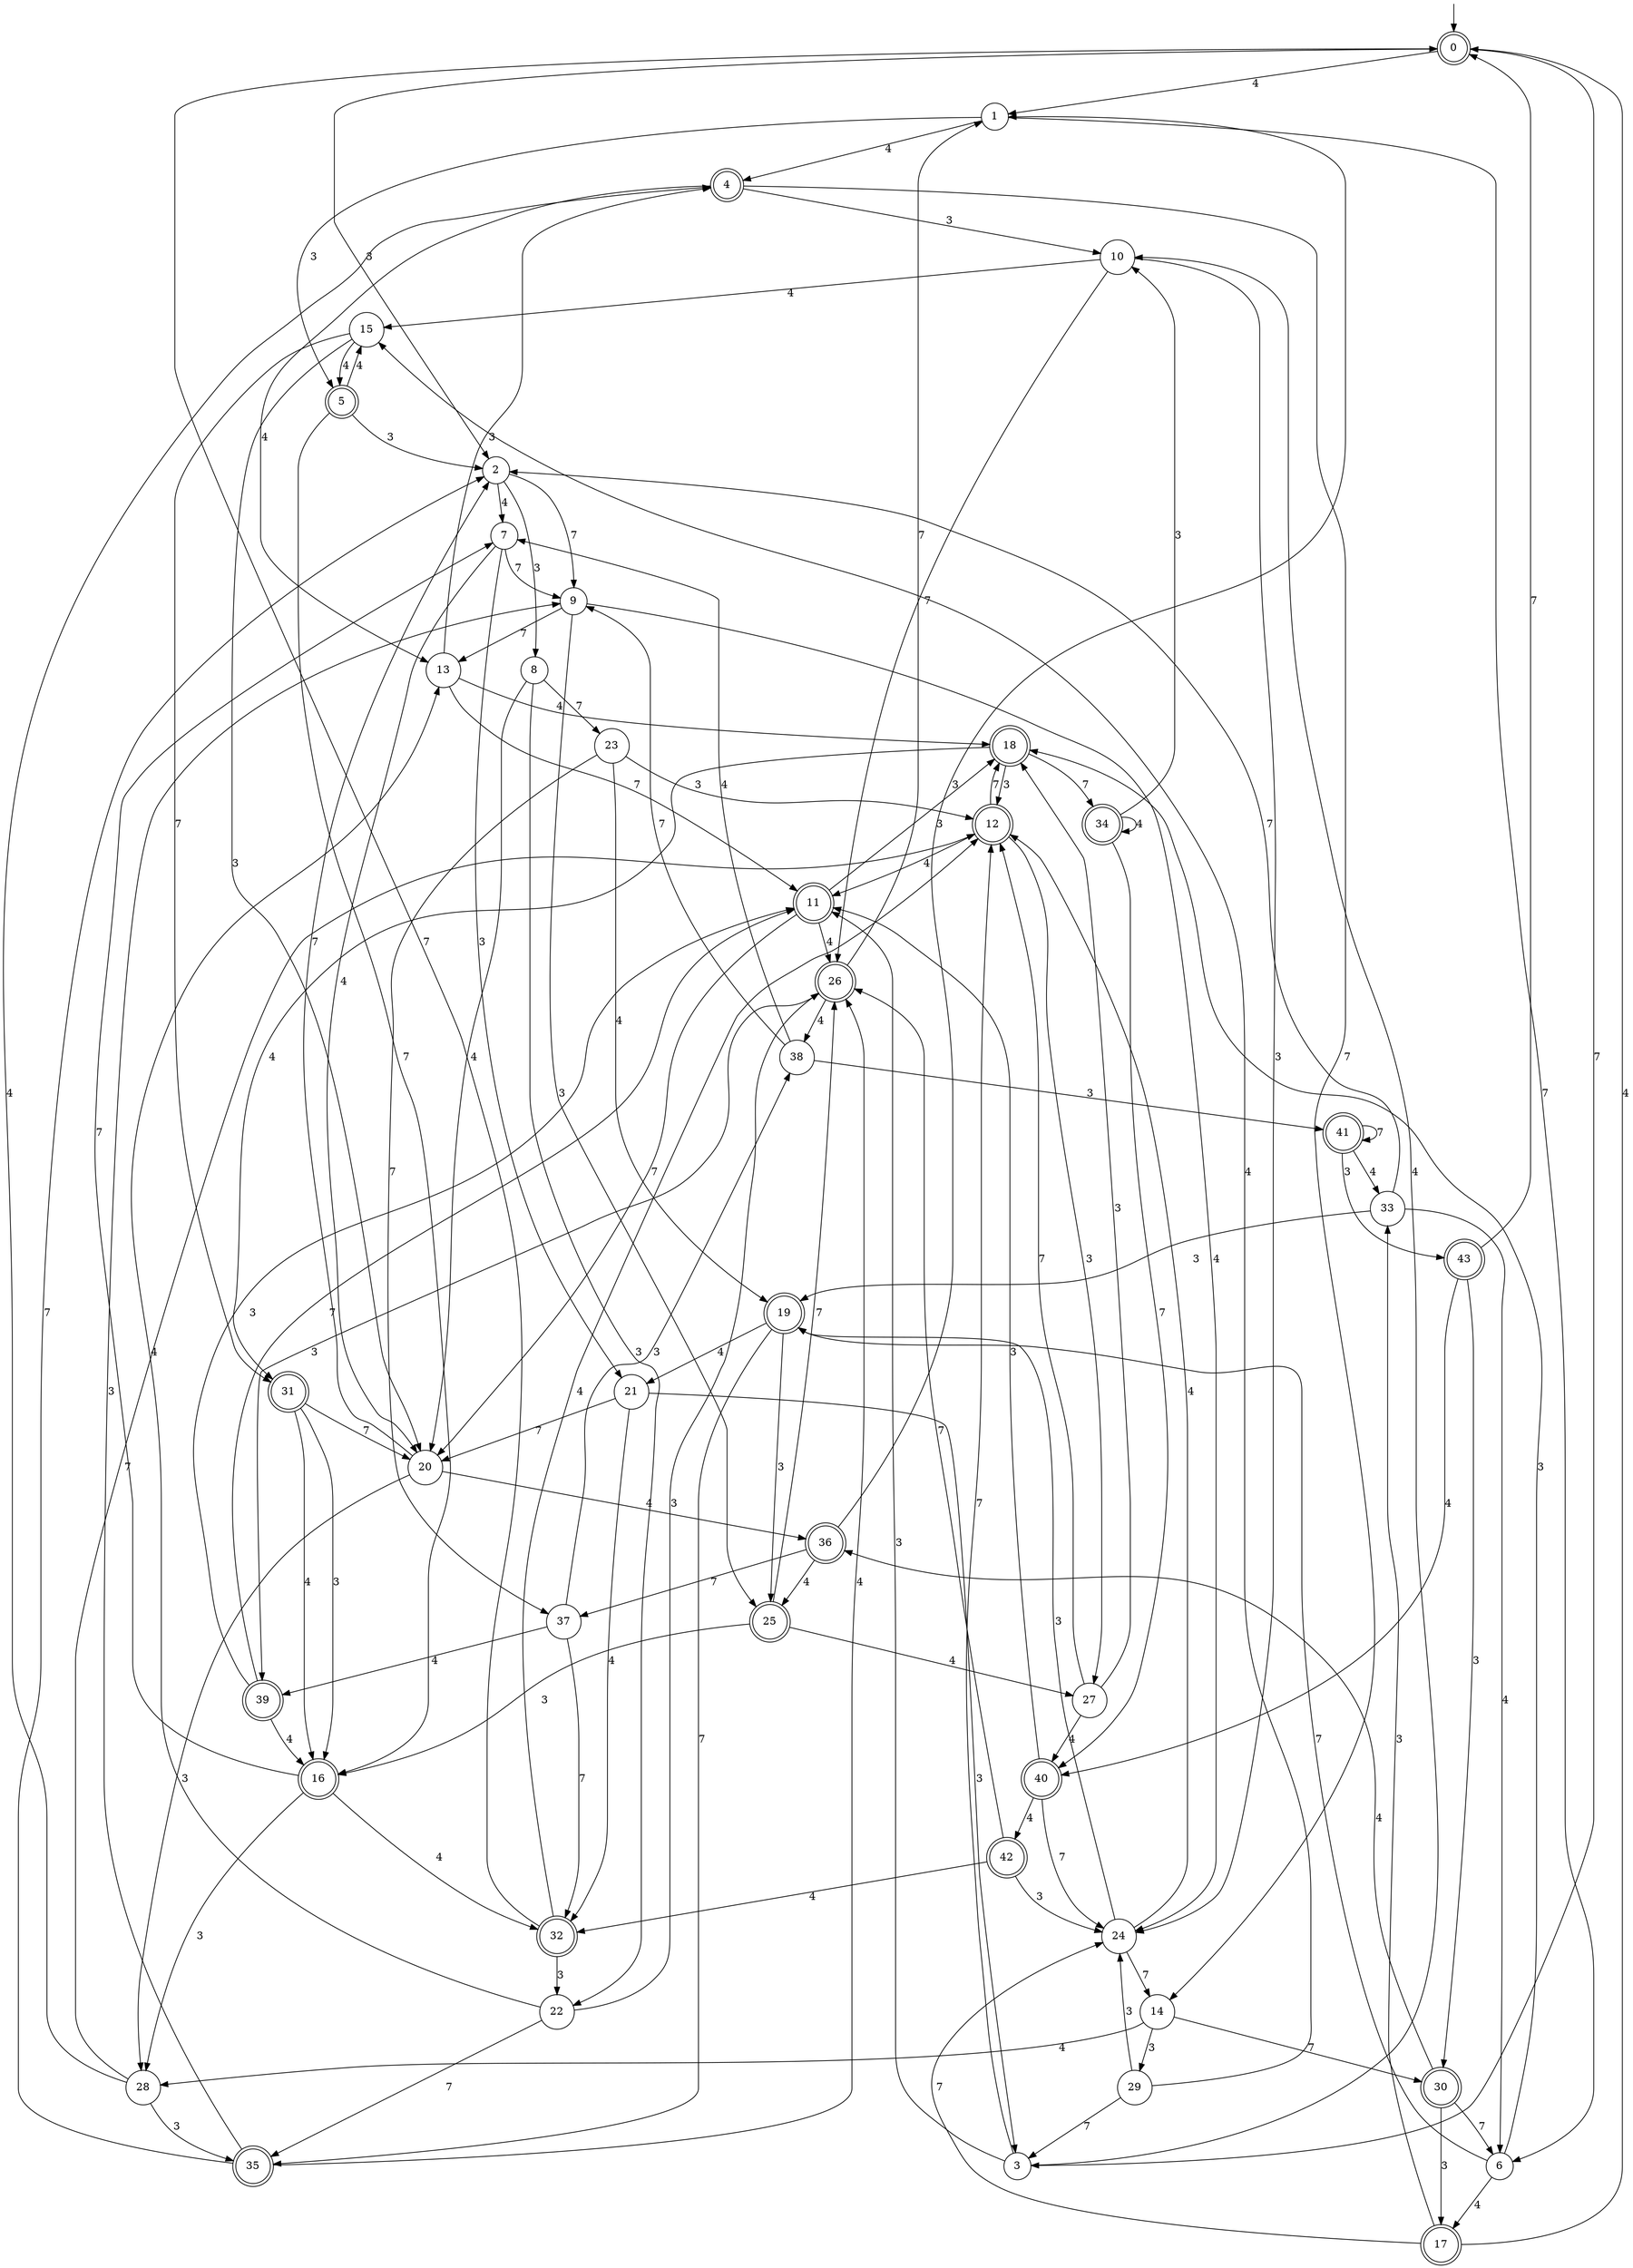 digraph g {

	s0 [shape="doublecircle" label="0"];
	s1 [shape="circle" label="1"];
	s2 [shape="circle" label="2"];
	s3 [shape="circle" label="3"];
	s4 [shape="doublecircle" label="4"];
	s5 [shape="doublecircle" label="5"];
	s6 [shape="circle" label="6"];
	s7 [shape="circle" label="7"];
	s8 [shape="circle" label="8"];
	s9 [shape="circle" label="9"];
	s10 [shape="circle" label="10"];
	s11 [shape="doublecircle" label="11"];
	s12 [shape="doublecircle" label="12"];
	s13 [shape="circle" label="13"];
	s14 [shape="circle" label="14"];
	s15 [shape="circle" label="15"];
	s16 [shape="doublecircle" label="16"];
	s17 [shape="doublecircle" label="17"];
	s18 [shape="doublecircle" label="18"];
	s19 [shape="doublecircle" label="19"];
	s20 [shape="circle" label="20"];
	s21 [shape="circle" label="21"];
	s22 [shape="circle" label="22"];
	s23 [shape="circle" label="23"];
	s24 [shape="circle" label="24"];
	s25 [shape="doublecircle" label="25"];
	s26 [shape="doublecircle" label="26"];
	s27 [shape="circle" label="27"];
	s28 [shape="circle" label="28"];
	s29 [shape="circle" label="29"];
	s30 [shape="doublecircle" label="30"];
	s31 [shape="doublecircle" label="31"];
	s32 [shape="doublecircle" label="32"];
	s33 [shape="circle" label="33"];
	s34 [shape="doublecircle" label="34"];
	s35 [shape="doublecircle" label="35"];
	s36 [shape="doublecircle" label="36"];
	s37 [shape="circle" label="37"];
	s38 [shape="circle" label="38"];
	s39 [shape="doublecircle" label="39"];
	s40 [shape="doublecircle" label="40"];
	s41 [shape="doublecircle" label="41"];
	s42 [shape="doublecircle" label="42"];
	s43 [shape="doublecircle" label="43"];
	s0 -> s1 [label="4"];
	s0 -> s2 [label="3"];
	s0 -> s3 [label="7"];
	s1 -> s4 [label="4"];
	s1 -> s5 [label="3"];
	s1 -> s6 [label="7"];
	s2 -> s7 [label="4"];
	s2 -> s8 [label="3"];
	s2 -> s9 [label="7"];
	s3 -> s10 [label="4"];
	s3 -> s11 [label="3"];
	s3 -> s12 [label="7"];
	s4 -> s13 [label="4"];
	s4 -> s10 [label="3"];
	s4 -> s14 [label="7"];
	s5 -> s15 [label="4"];
	s5 -> s2 [label="3"];
	s5 -> s16 [label="7"];
	s6 -> s17 [label="4"];
	s6 -> s18 [label="3"];
	s6 -> s19 [label="7"];
	s7 -> s20 [label="4"];
	s7 -> s21 [label="3"];
	s7 -> s9 [label="7"];
	s8 -> s20 [label="4"];
	s8 -> s22 [label="3"];
	s8 -> s23 [label="7"];
	s9 -> s24 [label="4"];
	s9 -> s25 [label="3"];
	s9 -> s13 [label="7"];
	s10 -> s15 [label="4"];
	s10 -> s24 [label="3"];
	s10 -> s26 [label="7"];
	s11 -> s26 [label="4"];
	s11 -> s18 [label="3"];
	s11 -> s20 [label="7"];
	s12 -> s11 [label="4"];
	s12 -> s27 [label="3"];
	s12 -> s18 [label="7"];
	s13 -> s18 [label="4"];
	s13 -> s4 [label="3"];
	s13 -> s11 [label="7"];
	s14 -> s28 [label="4"];
	s14 -> s29 [label="3"];
	s14 -> s30 [label="7"];
	s15 -> s5 [label="4"];
	s15 -> s20 [label="3"];
	s15 -> s31 [label="7"];
	s16 -> s32 [label="4"];
	s16 -> s28 [label="3"];
	s16 -> s7 [label="7"];
	s17 -> s0 [label="4"];
	s17 -> s33 [label="3"];
	s17 -> s24 [label="7"];
	s18 -> s31 [label="4"];
	s18 -> s12 [label="3"];
	s18 -> s34 [label="7"];
	s19 -> s21 [label="4"];
	s19 -> s25 [label="3"];
	s19 -> s35 [label="7"];
	s20 -> s36 [label="4"];
	s20 -> s28 [label="3"];
	s20 -> s2 [label="7"];
	s21 -> s32 [label="4"];
	s21 -> s3 [label="3"];
	s21 -> s20 [label="7"];
	s22 -> s13 [label="4"];
	s22 -> s26 [label="3"];
	s22 -> s35 [label="7"];
	s23 -> s19 [label="4"];
	s23 -> s12 [label="3"];
	s23 -> s37 [label="7"];
	s24 -> s12 [label="4"];
	s24 -> s19 [label="3"];
	s24 -> s14 [label="7"];
	s25 -> s27 [label="4"];
	s25 -> s16 [label="3"];
	s25 -> s26 [label="7"];
	s26 -> s38 [label="4"];
	s26 -> s39 [label="3"];
	s26 -> s1 [label="7"];
	s27 -> s40 [label="4"];
	s27 -> s18 [label="3"];
	s27 -> s12 [label="7"];
	s28 -> s4 [label="4"];
	s28 -> s35 [label="3"];
	s28 -> s12 [label="7"];
	s29 -> s15 [label="4"];
	s29 -> s24 [label="3"];
	s29 -> s3 [label="7"];
	s30 -> s36 [label="4"];
	s30 -> s17 [label="3"];
	s30 -> s6 [label="7"];
	s31 -> s16 [label="4"];
	s31 -> s16 [label="3"];
	s31 -> s20 [label="7"];
	s32 -> s12 [label="4"];
	s32 -> s22 [label="3"];
	s32 -> s0 [label="7"];
	s33 -> s6 [label="4"];
	s33 -> s19 [label="3"];
	s33 -> s2 [label="7"];
	s34 -> s34 [label="4"];
	s34 -> s10 [label="3"];
	s34 -> s40 [label="7"];
	s35 -> s26 [label="4"];
	s35 -> s9 [label="3"];
	s35 -> s2 [label="7"];
	s36 -> s25 [label="4"];
	s36 -> s1 [label="3"];
	s36 -> s37 [label="7"];
	s37 -> s39 [label="4"];
	s37 -> s38 [label="3"];
	s37 -> s32 [label="7"];
	s38 -> s7 [label="4"];
	s38 -> s41 [label="3"];
	s38 -> s9 [label="7"];
	s39 -> s16 [label="4"];
	s39 -> s11 [label="3"];
	s39 -> s11 [label="7"];
	s40 -> s42 [label="4"];
	s40 -> s11 [label="3"];
	s40 -> s24 [label="7"];
	s41 -> s33 [label="4"];
	s41 -> s43 [label="3"];
	s41 -> s41 [label="7"];
	s42 -> s32 [label="4"];
	s42 -> s24 [label="3"];
	s42 -> s26 [label="7"];
	s43 -> s40 [label="4"];
	s43 -> s30 [label="3"];
	s43 -> s0 [label="7"];

__start0 [label="" shape="none" width="0" height="0"];
__start0 -> s0;

}
